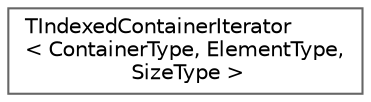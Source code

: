 digraph "Graphical Class Hierarchy"
{
 // INTERACTIVE_SVG=YES
 // LATEX_PDF_SIZE
  bgcolor="transparent";
  edge [fontname=Helvetica,fontsize=10,labelfontname=Helvetica,labelfontsize=10];
  node [fontname=Helvetica,fontsize=10,shape=box,height=0.2,width=0.4];
  rankdir="LR";
  Node0 [id="Node000000",label="TIndexedContainerIterator\l\< ContainerType, ElementType,\l SizeType \>",height=0.2,width=0.4,color="grey40", fillcolor="white", style="filled",URL="$d4/d2c/classTIndexedContainerIterator.html",tooltip="Generic iterator which can operate on types that expose the following:"];
}
